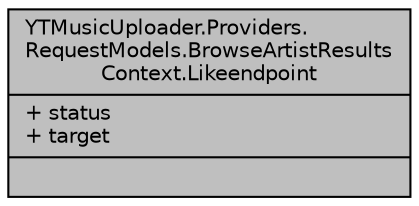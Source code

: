 digraph "YTMusicUploader.Providers.RequestModels.BrowseArtistResultsContext.Likeendpoint"
{
 // LATEX_PDF_SIZE
  edge [fontname="Helvetica",fontsize="10",labelfontname="Helvetica",labelfontsize="10"];
  node [fontname="Helvetica",fontsize="10",shape=record];
  Node1 [label="{YTMusicUploader.Providers.\lRequestModels.BrowseArtistResults\lContext.Likeendpoint\n|+ status\l+ target\l|}",height=0.2,width=0.4,color="black", fillcolor="grey75", style="filled", fontcolor="black",tooltip=" "];
}
